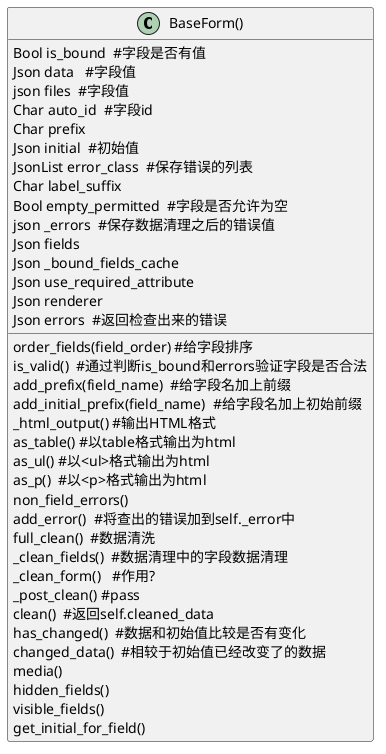 @startuml

class BaseForm() {
    Bool is_bound  #字段是否有值
    Json data   #字段值
    json files  #字段值
    Char auto_id  #字段id
    Char prefix
    Json initial  #初始值
    JsonList error_class  #保存错误的列表
    Char label_suffix
    Bool empty_permitted  #字段是否允许为空
    json _errors  #保存数据清理之后的错误值
    Json fields
    Json _bound_fields_cache
    Json use_required_attribute
    Json renderer
    Json errors  #返回检查出来的错误

    order_fields(field_order) #给字段排序
    is_valid()  #通过判断is_bound和errors验证字段是否合法
    add_prefix(field_name)  #给字段名加上前缀
    add_initial_prefix(field_name)  #给字段名加上初始前缀
    _html_output() #输出HTML格式
    as_table() #以table格式输出为html
    as_ul() #以<ul>格式输出为html
    as_p()  #以<p>格式输出为html
    non_field_errors()
    add_error()  #将查出的错误加到self._error中
    full_clean()  #数据清洗
    _clean_fields()  #数据清理中的字段数据清理
    _clean_form()   #作用?
    _post_clean() #pass
    clean()  #返回self.cleaned_data
    has_changed()  #数据和初始值比较是否有变化
    changed_data()  #相较于初始值已经改变了的数据
    media()
    hidden_fields()
    visible_fields()
    get_initial_for_field()
}

@enduml
